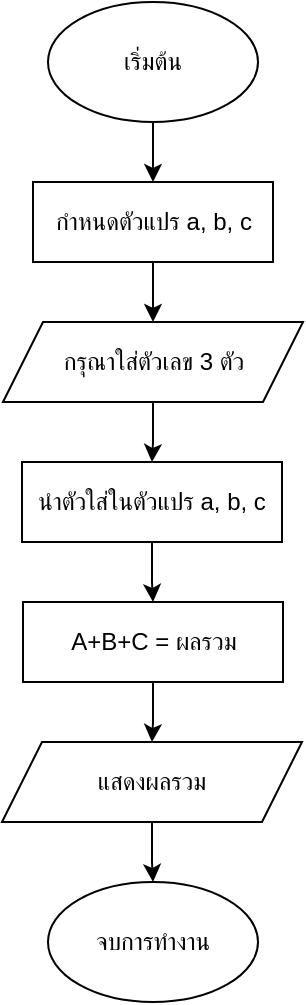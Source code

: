 <mxfile version="28.2.5">
  <diagram name="Page-1" id="W8TmZSDapTjWwccGfJ8A">
    <mxGraphModel dx="1011" dy="670" grid="1" gridSize="10" guides="1" tooltips="1" connect="1" arrows="1" fold="1" page="1" pageScale="1" pageWidth="850" pageHeight="1100" math="0" shadow="0">
      <root>
        <mxCell id="0" />
        <mxCell id="1" parent="0" />
        <mxCell id="x64_LRADaP3kFUldRMYV-3" style="edgeStyle=orthogonalEdgeStyle;rounded=0;orthogonalLoop=1;jettySize=auto;html=1;entryX=0.5;entryY=0;entryDx=0;entryDy=0;" edge="1" parent="1" source="x64_LRADaP3kFUldRMYV-1" target="x64_LRADaP3kFUldRMYV-2">
          <mxGeometry relative="1" as="geometry" />
        </mxCell>
        <mxCell id="x64_LRADaP3kFUldRMYV-1" value="เริ่มต้น" style="ellipse;whiteSpace=wrap;html=1;" vertex="1" parent="1">
          <mxGeometry x="373" y="30" width="105" height="60" as="geometry" />
        </mxCell>
        <mxCell id="x64_LRADaP3kFUldRMYV-5" style="edgeStyle=orthogonalEdgeStyle;rounded=0;orthogonalLoop=1;jettySize=auto;html=1;entryX=0.5;entryY=0;entryDx=0;entryDy=0;" edge="1" parent="1" source="x64_LRADaP3kFUldRMYV-2" target="x64_LRADaP3kFUldRMYV-4">
          <mxGeometry relative="1" as="geometry" />
        </mxCell>
        <mxCell id="x64_LRADaP3kFUldRMYV-2" value="กำหนดตัวแปร a, b, c" style="rounded=0;whiteSpace=wrap;html=1;" vertex="1" parent="1">
          <mxGeometry x="365.5" y="120" width="120" height="40" as="geometry" />
        </mxCell>
        <mxCell id="x64_LRADaP3kFUldRMYV-7" style="edgeStyle=orthogonalEdgeStyle;rounded=0;orthogonalLoop=1;jettySize=auto;html=1;entryX=0.5;entryY=0;entryDx=0;entryDy=0;" edge="1" parent="1" source="x64_LRADaP3kFUldRMYV-4" target="x64_LRADaP3kFUldRMYV-6">
          <mxGeometry relative="1" as="geometry" />
        </mxCell>
        <mxCell id="x64_LRADaP3kFUldRMYV-4" value="กรุณาใส่ตัวเลข 3 ตัว" style="shape=parallelogram;perimeter=parallelogramPerimeter;whiteSpace=wrap;html=1;fixedSize=1;" vertex="1" parent="1">
          <mxGeometry x="350.5" y="190" width="150" height="40" as="geometry" />
        </mxCell>
        <mxCell id="x64_LRADaP3kFUldRMYV-9" style="edgeStyle=orthogonalEdgeStyle;rounded=0;orthogonalLoop=1;jettySize=auto;html=1;entryX=0.5;entryY=0;entryDx=0;entryDy=0;" edge="1" parent="1" source="x64_LRADaP3kFUldRMYV-6" target="x64_LRADaP3kFUldRMYV-8">
          <mxGeometry relative="1" as="geometry" />
        </mxCell>
        <mxCell id="x64_LRADaP3kFUldRMYV-6" value="นำตัวใส่ในตัวแปร a, b, c" style="rounded=0;whiteSpace=wrap;html=1;" vertex="1" parent="1">
          <mxGeometry x="360" y="260" width="130" height="40" as="geometry" />
        </mxCell>
        <mxCell id="x64_LRADaP3kFUldRMYV-11" style="edgeStyle=orthogonalEdgeStyle;rounded=0;orthogonalLoop=1;jettySize=auto;html=1;entryX=0.5;entryY=0;entryDx=0;entryDy=0;" edge="1" parent="1" source="x64_LRADaP3kFUldRMYV-8" target="x64_LRADaP3kFUldRMYV-10">
          <mxGeometry relative="1" as="geometry" />
        </mxCell>
        <mxCell id="x64_LRADaP3kFUldRMYV-8" value="A+B+C = ผลรวม" style="rounded=0;whiteSpace=wrap;html=1;" vertex="1" parent="1">
          <mxGeometry x="360.5" y="330" width="130" height="40" as="geometry" />
        </mxCell>
        <mxCell id="x64_LRADaP3kFUldRMYV-14" style="edgeStyle=orthogonalEdgeStyle;rounded=0;orthogonalLoop=1;jettySize=auto;html=1;" edge="1" parent="1" source="x64_LRADaP3kFUldRMYV-10" target="x64_LRADaP3kFUldRMYV-13">
          <mxGeometry relative="1" as="geometry" />
        </mxCell>
        <mxCell id="x64_LRADaP3kFUldRMYV-10" value="แสดงผลรวม" style="shape=parallelogram;perimeter=parallelogramPerimeter;whiteSpace=wrap;html=1;fixedSize=1;" vertex="1" parent="1">
          <mxGeometry x="350" y="400" width="150" height="40" as="geometry" />
        </mxCell>
        <mxCell id="x64_LRADaP3kFUldRMYV-13" value="จบการทำงาน" style="ellipse;whiteSpace=wrap;html=1;" vertex="1" parent="1">
          <mxGeometry x="373" y="470" width="105" height="60" as="geometry" />
        </mxCell>
      </root>
    </mxGraphModel>
  </diagram>
</mxfile>
